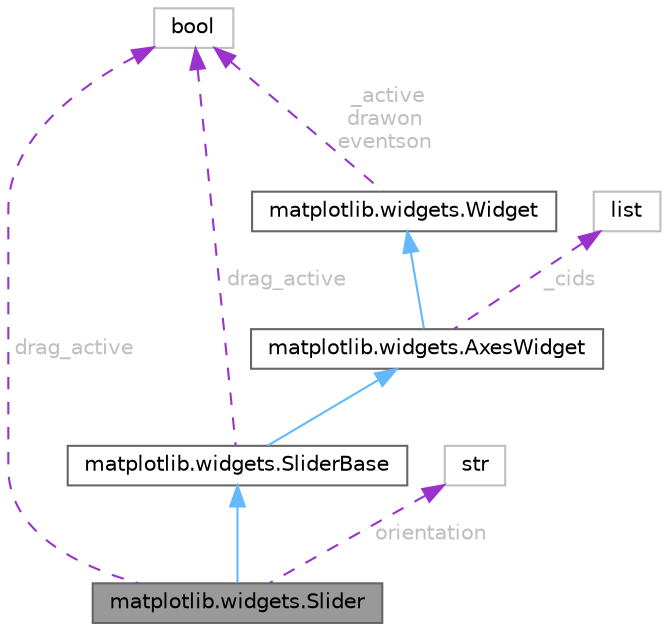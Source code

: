 digraph "matplotlib.widgets.Slider"
{
 // LATEX_PDF_SIZE
  bgcolor="transparent";
  edge [fontname=Helvetica,fontsize=10,labelfontname=Helvetica,labelfontsize=10];
  node [fontname=Helvetica,fontsize=10,shape=box,height=0.2,width=0.4];
  Node1 [id="Node000001",label="matplotlib.widgets.Slider",height=0.2,width=0.4,color="gray40", fillcolor="grey60", style="filled", fontcolor="black",tooltip=" "];
  Node2 -> Node1 [id="edge1_Node000001_Node000002",dir="back",color="steelblue1",style="solid",tooltip=" "];
  Node2 [id="Node000002",label="matplotlib.widgets.SliderBase",height=0.2,width=0.4,color="gray40", fillcolor="white", style="filled",URL="$d7/d25/classmatplotlib_1_1widgets_1_1SliderBase.html",tooltip=" "];
  Node3 -> Node2 [id="edge2_Node000002_Node000003",dir="back",color="steelblue1",style="solid",tooltip=" "];
  Node3 [id="Node000003",label="matplotlib.widgets.AxesWidget",height=0.2,width=0.4,color="gray40", fillcolor="white", style="filled",URL="$d9/d5f/classmatplotlib_1_1widgets_1_1AxesWidget.html",tooltip=" "];
  Node4 -> Node3 [id="edge3_Node000003_Node000004",dir="back",color="steelblue1",style="solid",tooltip=" "];
  Node4 [id="Node000004",label="matplotlib.widgets.Widget",height=0.2,width=0.4,color="gray40", fillcolor="white", style="filled",URL="$dc/d59/classmatplotlib_1_1widgets_1_1Widget.html",tooltip=" "];
  Node5 -> Node4 [id="edge4_Node000004_Node000005",dir="back",color="darkorchid3",style="dashed",tooltip=" ",label=" _active\ndrawon\neventson",fontcolor="grey" ];
  Node5 [id="Node000005",label="bool",height=0.2,width=0.4,color="grey75", fillcolor="white", style="filled",tooltip=" "];
  Node6 -> Node3 [id="edge5_Node000003_Node000006",dir="back",color="darkorchid3",style="dashed",tooltip=" ",label=" _cids",fontcolor="grey" ];
  Node6 [id="Node000006",label="list",height=0.2,width=0.4,color="grey75", fillcolor="white", style="filled",tooltip=" "];
  Node5 -> Node2 [id="edge6_Node000002_Node000005",dir="back",color="darkorchid3",style="dashed",tooltip=" ",label=" drag_active",fontcolor="grey" ];
  Node5 -> Node1 [id="edge7_Node000001_Node000005",dir="back",color="darkorchid3",style="dashed",tooltip=" ",label=" drag_active",fontcolor="grey" ];
  Node7 -> Node1 [id="edge8_Node000001_Node000007",dir="back",color="darkorchid3",style="dashed",tooltip=" ",label=" orientation",fontcolor="grey" ];
  Node7 [id="Node000007",label="str",height=0.2,width=0.4,color="grey75", fillcolor="white", style="filled",tooltip=" "];
}

